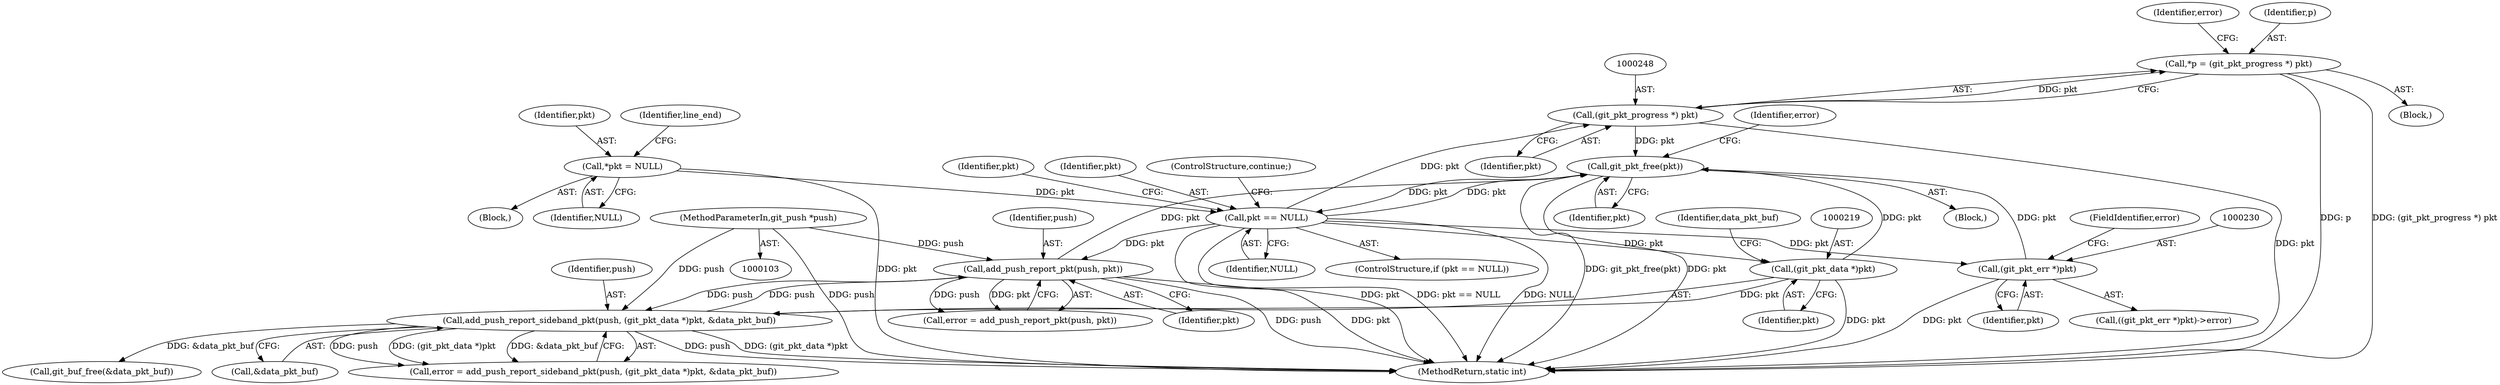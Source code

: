 digraph "0_libgit2_2fdef641fd0dd2828bd948234ae86de75221a11a_1@pointer" {
"1000245" [label="(Call,*p = (git_pkt_progress *) pkt)"];
"1000247" [label="(Call,(git_pkt_progress *) pkt)"];
"1000204" [label="(Call,pkt == NULL)"];
"1000270" [label="(Call,git_pkt_free(pkt))"];
"1000266" [label="(Call,add_push_report_pkt(push, pkt))"];
"1000216" [label="(Call,add_push_report_sideband_pkt(push, (git_pkt_data *)pkt, &data_pkt_buf))"];
"1000105" [label="(MethodParameterIn,git_push *push)"];
"1000218" [label="(Call,(git_pkt_data *)pkt)"];
"1000229" [label="(Call,(git_pkt_err *)pkt)"];
"1000108" [label="(Call,*pkt = NULL)"];
"1000204" [label="(Call,pkt == NULL)"];
"1000267" [label="(Identifier,push)"];
"1000220" [label="(Identifier,pkt)"];
"1000218" [label="(Call,(git_pkt_data *)pkt)"];
"1000210" [label="(Identifier,pkt)"];
"1000203" [label="(ControlStructure,if (pkt == NULL))"];
"1000264" [label="(Call,error = add_push_report_pkt(push, pkt))"];
"1000247" [label="(Call,(git_pkt_progress *) pkt)"];
"1000251" [label="(Identifier,error)"];
"1000105" [label="(MethodParameterIn,git_push *push)"];
"1000110" [label="(Identifier,NULL)"];
"1000266" [label="(Call,add_push_report_pkt(push, pkt))"];
"1000129" [label="(Block,)"];
"1000217" [label="(Identifier,push)"];
"1000214" [label="(Call,error = add_push_report_sideband_pkt(push, (git_pkt_data *)pkt, &data_pkt_buf))"];
"1000108" [label="(Call,*pkt = NULL)"];
"1000229" [label="(Call,(git_pkt_err *)pkt)"];
"1000205" [label="(Identifier,pkt)"];
"1000249" [label="(Identifier,pkt)"];
"1000301" [label="(Call,git_buf_free(&data_pkt_buf))"];
"1000106" [label="(Block,)"];
"1000221" [label="(Call,&data_pkt_buf)"];
"1000306" [label="(MethodReturn,static int)"];
"1000245" [label="(Call,*p = (git_pkt_progress *) pkt)"];
"1000231" [label="(Identifier,pkt)"];
"1000206" [label="(Identifier,NULL)"];
"1000271" [label="(Identifier,pkt)"];
"1000228" [label="(Call,((git_pkt_err *)pkt)->error)"];
"1000113" [label="(Identifier,line_end)"];
"1000109" [label="(Identifier,pkt)"];
"1000243" [label="(Block,)"];
"1000232" [label="(FieldIdentifier,error)"];
"1000268" [label="(Identifier,pkt)"];
"1000216" [label="(Call,add_push_report_sideband_pkt(push, (git_pkt_data *)pkt, &data_pkt_buf))"];
"1000246" [label="(Identifier,p)"];
"1000222" [label="(Identifier,data_pkt_buf)"];
"1000270" [label="(Call,git_pkt_free(pkt))"];
"1000207" [label="(ControlStructure,continue;)"];
"1000274" [label="(Identifier,error)"];
"1000245" -> "1000243"  [label="AST: "];
"1000245" -> "1000247"  [label="CFG: "];
"1000246" -> "1000245"  [label="AST: "];
"1000247" -> "1000245"  [label="AST: "];
"1000251" -> "1000245"  [label="CFG: "];
"1000245" -> "1000306"  [label="DDG: p"];
"1000245" -> "1000306"  [label="DDG: (git_pkt_progress *) pkt"];
"1000247" -> "1000245"  [label="DDG: pkt"];
"1000247" -> "1000249"  [label="CFG: "];
"1000248" -> "1000247"  [label="AST: "];
"1000249" -> "1000247"  [label="AST: "];
"1000247" -> "1000306"  [label="DDG: pkt"];
"1000204" -> "1000247"  [label="DDG: pkt"];
"1000247" -> "1000270"  [label="DDG: pkt"];
"1000204" -> "1000203"  [label="AST: "];
"1000204" -> "1000206"  [label="CFG: "];
"1000205" -> "1000204"  [label="AST: "];
"1000206" -> "1000204"  [label="AST: "];
"1000207" -> "1000204"  [label="CFG: "];
"1000210" -> "1000204"  [label="CFG: "];
"1000204" -> "1000306"  [label="DDG: NULL"];
"1000204" -> "1000306"  [label="DDG: pkt"];
"1000204" -> "1000306"  [label="DDG: pkt == NULL"];
"1000270" -> "1000204"  [label="DDG: pkt"];
"1000108" -> "1000204"  [label="DDG: pkt"];
"1000204" -> "1000218"  [label="DDG: pkt"];
"1000204" -> "1000229"  [label="DDG: pkt"];
"1000204" -> "1000266"  [label="DDG: pkt"];
"1000204" -> "1000270"  [label="DDG: pkt"];
"1000270" -> "1000129"  [label="AST: "];
"1000270" -> "1000271"  [label="CFG: "];
"1000271" -> "1000270"  [label="AST: "];
"1000274" -> "1000270"  [label="CFG: "];
"1000270" -> "1000306"  [label="DDG: git_pkt_free(pkt)"];
"1000270" -> "1000306"  [label="DDG: pkt"];
"1000266" -> "1000270"  [label="DDG: pkt"];
"1000229" -> "1000270"  [label="DDG: pkt"];
"1000218" -> "1000270"  [label="DDG: pkt"];
"1000266" -> "1000264"  [label="AST: "];
"1000266" -> "1000268"  [label="CFG: "];
"1000267" -> "1000266"  [label="AST: "];
"1000268" -> "1000266"  [label="AST: "];
"1000264" -> "1000266"  [label="CFG: "];
"1000266" -> "1000306"  [label="DDG: pkt"];
"1000266" -> "1000306"  [label="DDG: push"];
"1000266" -> "1000216"  [label="DDG: push"];
"1000266" -> "1000264"  [label="DDG: push"];
"1000266" -> "1000264"  [label="DDG: pkt"];
"1000216" -> "1000266"  [label="DDG: push"];
"1000105" -> "1000266"  [label="DDG: push"];
"1000216" -> "1000214"  [label="AST: "];
"1000216" -> "1000221"  [label="CFG: "];
"1000217" -> "1000216"  [label="AST: "];
"1000218" -> "1000216"  [label="AST: "];
"1000221" -> "1000216"  [label="AST: "];
"1000214" -> "1000216"  [label="CFG: "];
"1000216" -> "1000306"  [label="DDG: push"];
"1000216" -> "1000306"  [label="DDG: (git_pkt_data *)pkt"];
"1000216" -> "1000214"  [label="DDG: push"];
"1000216" -> "1000214"  [label="DDG: (git_pkt_data *)pkt"];
"1000216" -> "1000214"  [label="DDG: &data_pkt_buf"];
"1000105" -> "1000216"  [label="DDG: push"];
"1000218" -> "1000216"  [label="DDG: pkt"];
"1000216" -> "1000301"  [label="DDG: &data_pkt_buf"];
"1000105" -> "1000103"  [label="AST: "];
"1000105" -> "1000306"  [label="DDG: push"];
"1000218" -> "1000220"  [label="CFG: "];
"1000219" -> "1000218"  [label="AST: "];
"1000220" -> "1000218"  [label="AST: "];
"1000222" -> "1000218"  [label="CFG: "];
"1000218" -> "1000306"  [label="DDG: pkt"];
"1000229" -> "1000228"  [label="AST: "];
"1000229" -> "1000231"  [label="CFG: "];
"1000230" -> "1000229"  [label="AST: "];
"1000231" -> "1000229"  [label="AST: "];
"1000232" -> "1000229"  [label="CFG: "];
"1000229" -> "1000306"  [label="DDG: pkt"];
"1000108" -> "1000106"  [label="AST: "];
"1000108" -> "1000110"  [label="CFG: "];
"1000109" -> "1000108"  [label="AST: "];
"1000110" -> "1000108"  [label="AST: "];
"1000113" -> "1000108"  [label="CFG: "];
"1000108" -> "1000306"  [label="DDG: pkt"];
}
